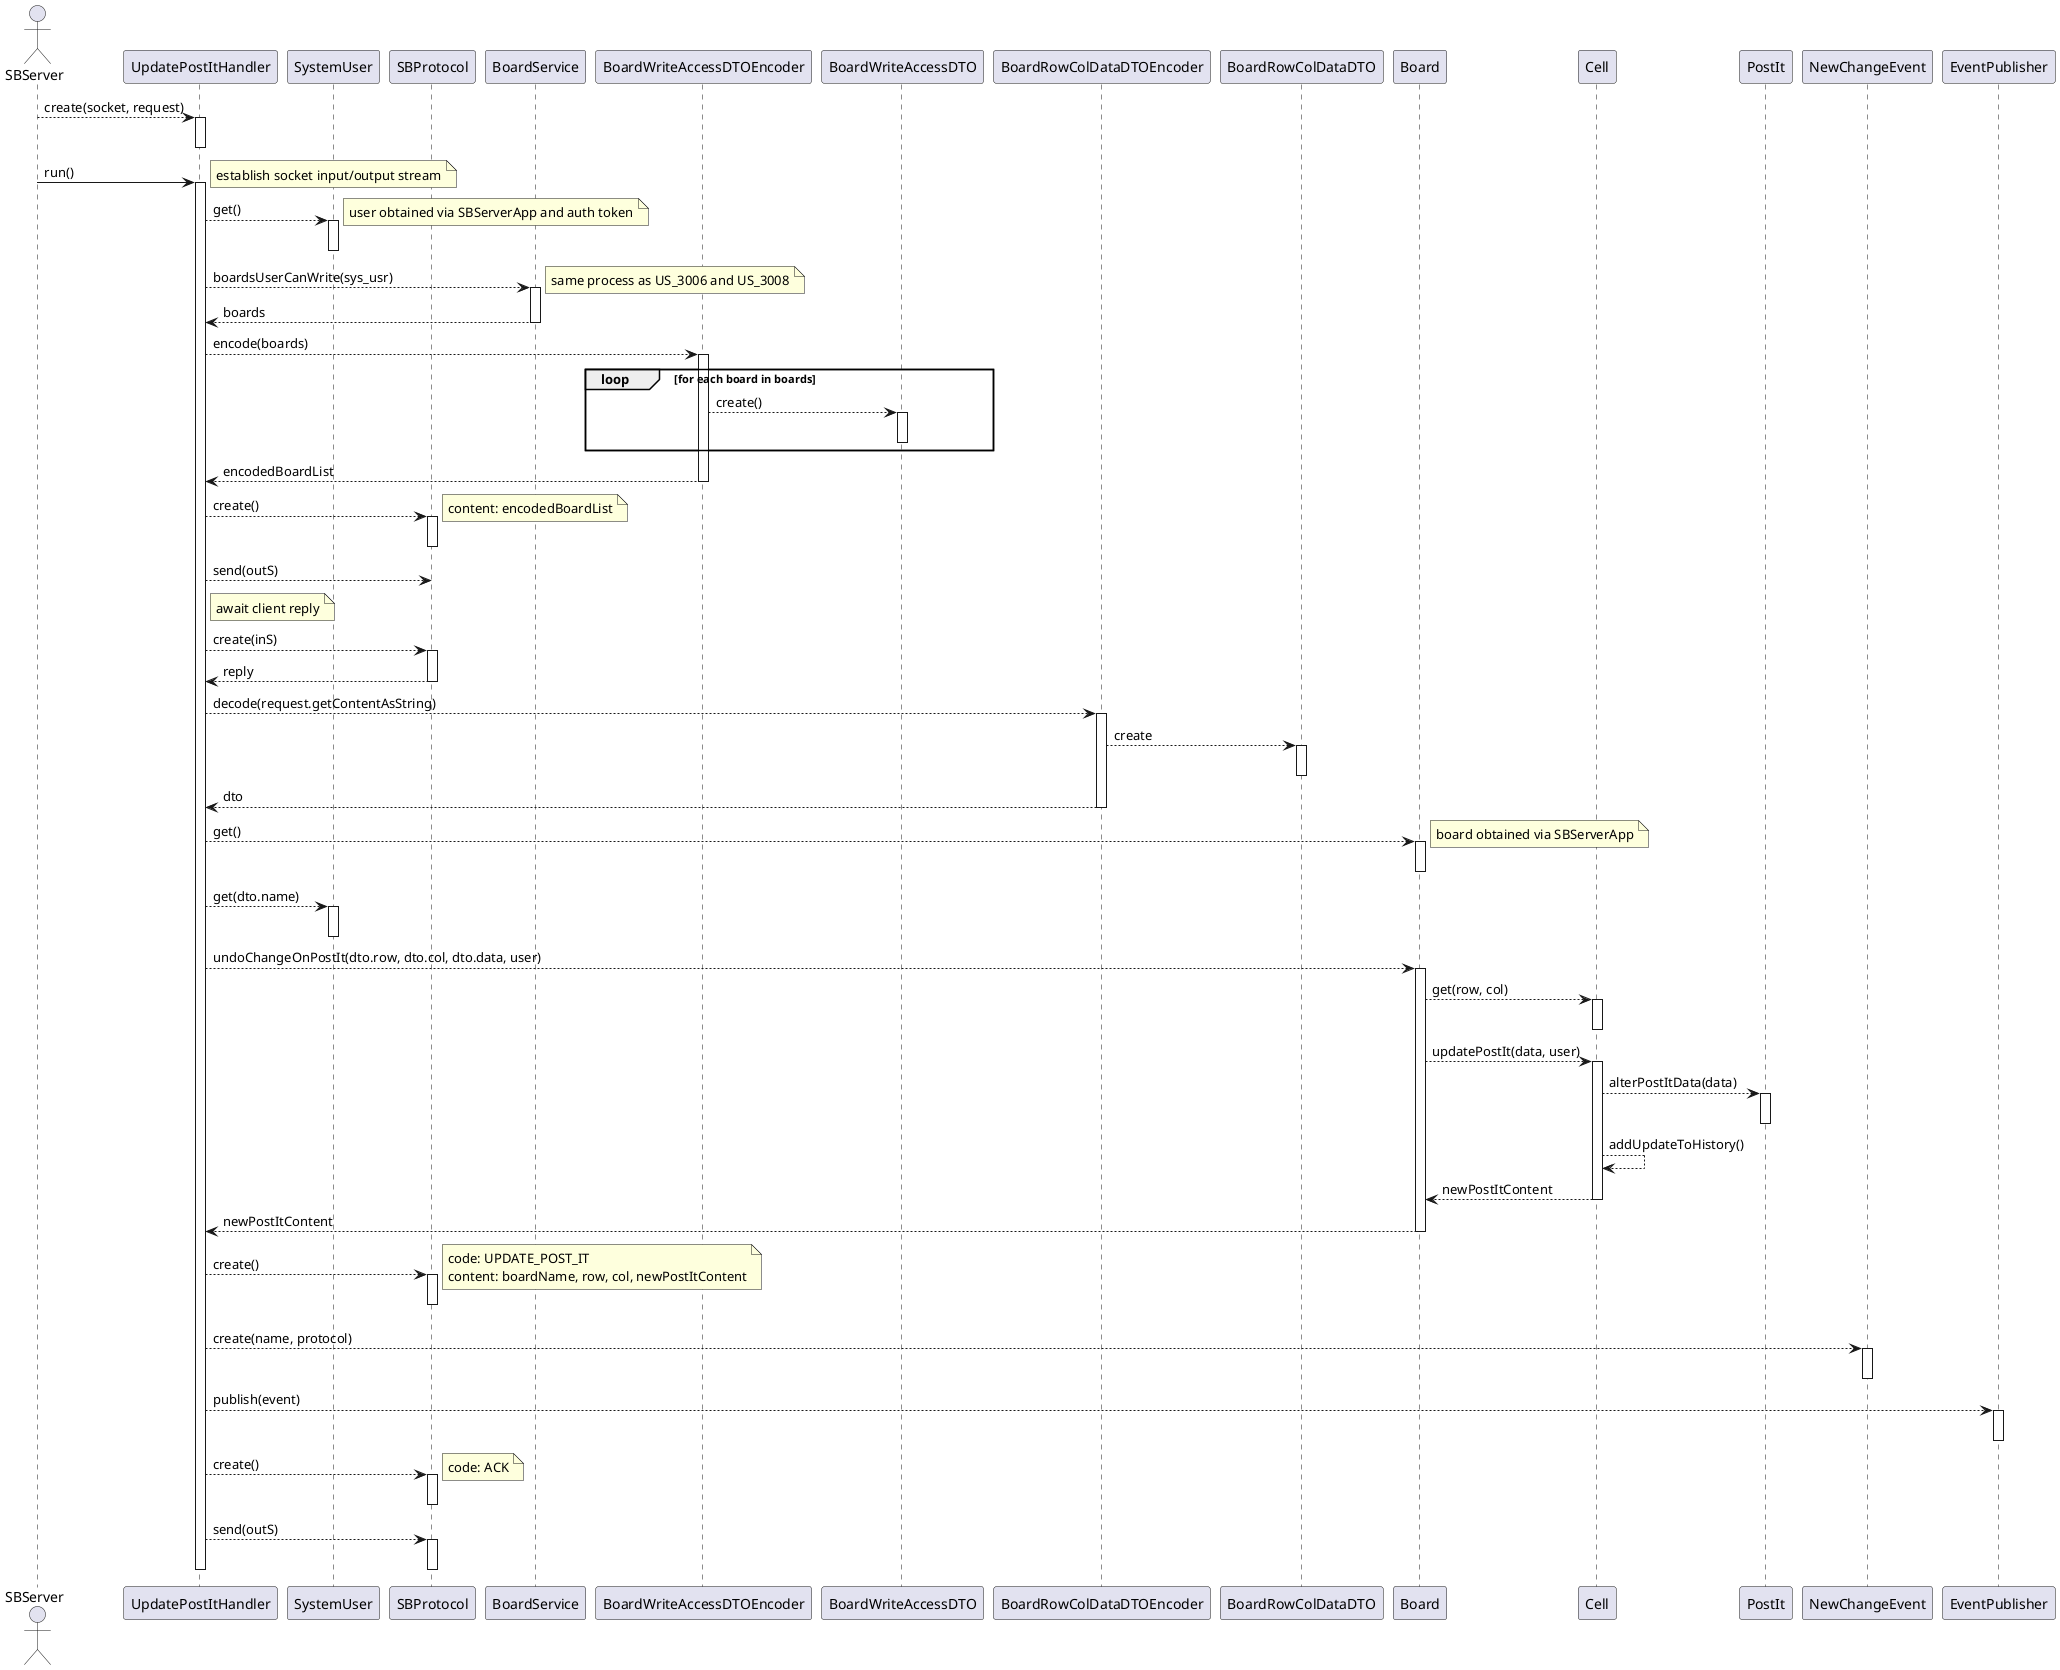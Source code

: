 @startuml
actor SBServer as server

participant UpdatePostItHandler as ctrl

participant SystemUser as sys_usr

participant SBProtocol as protocol
participant BoardService as svc

participant BoardWriteAccessDTOEncoder as wrt_enc
participant BoardWriteAccessDTO as wrt_dto

participant BoardRowColDataDTOEncoder as enc
participant BoardRowColDataDTO as dto

participant Board as board
participant Cell as cell
participant PostIt as post

participant NewChangeEvent as evt
participant EventPublisher as pub

server --> ctrl : create(socket, request)
activate ctrl
deactivate ctrl

server -> ctrl : run()
activate ctrl

    note right : establish socket input/output stream


    ctrl --> sys_usr : get()
    activate sys_usr
        note right : user obtained via SBServerApp and auth token
    deactivate sys_usr

    ctrl --> svc : boardsUserCanWrite(sys_usr)
    activate svc
        note right : same process as US_3006 and US_3008
        svc --> ctrl : boards
    deactivate svc

    ctrl --> wrt_enc : encode(boards)
    activate wrt_enc
        loop for each board in boards
            wrt_enc --> wrt_dto : create()
            activate wrt_dto
            deactivate wrt_dto
        end loop

        wrt_enc --> ctrl : encodedBoardList
    deactivate wrt_enc

    ctrl --> protocol : create()
    activate protocol
        note right : content: encodedBoardList
    deactivate protocol

    ctrl --> protocol : send(outS)

    note right of ctrl : await client reply

    ctrl --> protocol : create(inS)
    activate protocol
        protocol --> ctrl : reply
    deactivate protocol

    ctrl --> enc : decode(request.getContentAsString)
    activate enc
        enc --> dto : create
        activate dto
        deactivate dto

        enc --> ctrl : dto
    deactivate enc


    ctrl --> board : get()
    activate board
        note right : board obtained via SBServerApp
    deactivate board

    ctrl --> sys_usr : get(dto.name)
    activate sys_usr
    deactivate sys_usr

    ctrl --> board : undoChangeOnPostIt(dto.row, dto.col, dto.data, user)
    activate board
        board --> cell : get(row, col)
        activate cell
        deactivate cell

        board --> cell : updatePostIt(data, user)
        activate cell
            cell --> post : alterPostItData(data)
            activate post
            deactivate post

            cell --> cell : addUpdateToHistory()

            cell --> board : newPostItContent
        deactivate cell

        board --> ctrl : newPostItContent
    deactivate board


    ctrl --> protocol : create()
    activate protocol
        note right : code: UPDATE_POST_IT\ncontent: boardName, row, col, newPostItContent
    deactivate protocol

    ctrl --> evt : create(name, protocol)
    activate evt
    deactivate evt

    ctrl --> pub : publish(event)
    activate pub
    deactivate pub

    ctrl --> protocol : create()
    activate protocol
        note right : code: ACK
    deactivate protocol

    ctrl --> protocol : send(outS)
    activate protocol
    deactivate protocol

deactivate ctrl

@enduml